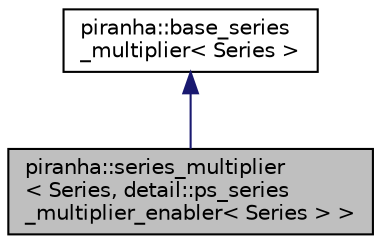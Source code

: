 digraph "piranha::series_multiplier&lt; Series, detail::ps_series_multiplier_enabler&lt; Series &gt; &gt;"
{
  edge [fontname="Helvetica",fontsize="10",labelfontname="Helvetica",labelfontsize="10"];
  node [fontname="Helvetica",fontsize="10",shape=record];
  Node0 [label="piranha::series_multiplier\l\< Series, detail::ps_series\l_multiplier_enabler\< Series \> \>",height=0.2,width=0.4,color="black", fillcolor="grey75", style="filled", fontcolor="black"];
  Node1 -> Node0 [dir="back",color="midnightblue",fontsize="10",style="solid",fontname="Helvetica"];
  Node1 [label="piranha::base_series\l_multiplier\< Series \>",height=0.2,width=0.4,color="black", fillcolor="white", style="filled",URL="$classpiranha_1_1base__series__multiplier.html",tooltip="Base series multiplier. "];
}

